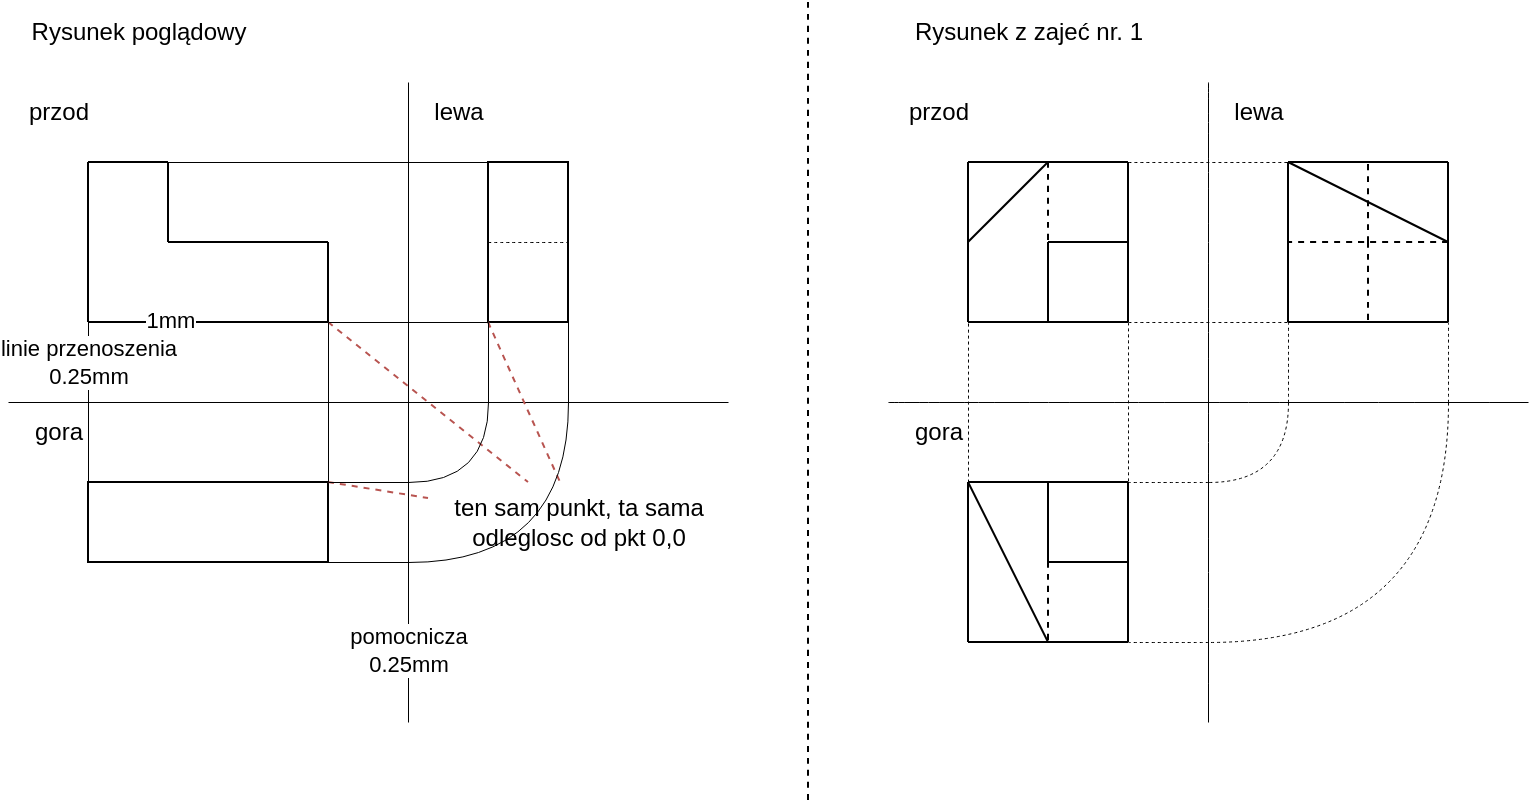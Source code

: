 <mxfile>
    <diagram id="uPF4-ViTZjShGMngCwqQ" name="Page-1">
        <mxGraphModel dx="1339" dy="654" grid="1" gridSize="10" guides="1" tooltips="1" connect="1" arrows="1" fold="1" page="1" pageScale="1" pageWidth="1169" pageHeight="827" math="0" shadow="0">
            <root>
                <mxCell id="0"/>
                <mxCell id="1" parent="0"/>
                <mxCell id="2" value="" style="edgeStyle=none;orthogonalLoop=1;jettySize=auto;html=1;endArrow=none;endFill=0;strokeWidth=0.5;" edge="1" parent="1">
                    <mxGeometry width="100" relative="1" as="geometry">
                        <mxPoint x="240" y="80" as="sourcePoint"/>
                        <mxPoint x="240" y="400" as="targetPoint"/>
                        <Array as="points"/>
                    </mxGeometry>
                </mxCell>
                <mxCell id="3" value="pomocnicza&lt;br&gt;0.25mm" style="edgeLabel;html=1;align=center;verticalAlign=middle;resizable=0;points=[];" vertex="1" connectable="0" parent="2">
                    <mxGeometry x="0.207" y="-1" relative="1" as="geometry">
                        <mxPoint x="1" y="91" as="offset"/>
                    </mxGeometry>
                </mxCell>
                <mxCell id="4" value="" style="edgeStyle=none;orthogonalLoop=1;jettySize=auto;html=1;endArrow=none;endFill=0;strokeWidth=0.5;" edge="1" parent="1">
                    <mxGeometry width="100" relative="1" as="geometry">
                        <mxPoint x="40" y="240" as="sourcePoint"/>
                        <mxPoint x="400" y="240" as="targetPoint"/>
                        <Array as="points"/>
                    </mxGeometry>
                </mxCell>
                <mxCell id="5" value="przod" style="text;html=1;align=center;verticalAlign=middle;resizable=0;points=[];autosize=1;strokeColor=none;fillColor=none;" vertex="1" parent="1">
                    <mxGeometry x="40" y="80" width="50" height="30" as="geometry"/>
                </mxCell>
                <mxCell id="6" value="lewa" style="text;html=1;align=center;verticalAlign=middle;resizable=0;points=[];autosize=1;strokeColor=none;fillColor=none;" vertex="1" parent="1">
                    <mxGeometry x="240" y="80" width="50" height="30" as="geometry"/>
                </mxCell>
                <mxCell id="7" value="gora&lt;br&gt;" style="text;html=1;align=center;verticalAlign=middle;resizable=0;points=[];autosize=1;strokeColor=none;fillColor=none;" vertex="1" parent="1">
                    <mxGeometry x="40" y="240" width="50" height="30" as="geometry"/>
                </mxCell>
                <mxCell id="9" value="" style="whiteSpace=wrap;html=1;" vertex="1" parent="1">
                    <mxGeometry x="280" y="120" width="40" height="80" as="geometry"/>
                </mxCell>
                <mxCell id="10" value="" style="whiteSpace=wrap;html=1;" vertex="1" parent="1">
                    <mxGeometry x="80" y="280" width="120" height="40" as="geometry"/>
                </mxCell>
                <mxCell id="11" value="" style="edgeStyle=none;orthogonalLoop=1;jettySize=auto;html=1;endArrow=none;endFill=0;exitX=1;exitY=0;exitDx=0;exitDy=0;dashed=1;fillColor=#f8cecc;strokeColor=#b85450;" edge="1" parent="1" source="10" target="13">
                    <mxGeometry width="100" relative="1" as="geometry">
                        <mxPoint x="260" y="334" as="sourcePoint"/>
                        <mxPoint x="360" y="334" as="targetPoint"/>
                        <Array as="points"/>
                    </mxGeometry>
                </mxCell>
                <mxCell id="12" value="" style="edgeStyle=none;orthogonalLoop=1;jettySize=auto;html=1;endArrow=none;endFill=0;exitX=1;exitY=1;exitDx=0;exitDy=0;dashed=1;fillColor=#f8cecc;strokeColor=#b85450;" edge="1" parent="1" target="13">
                    <mxGeometry width="100" relative="1" as="geometry">
                        <mxPoint x="200" y="200" as="sourcePoint"/>
                        <mxPoint x="370" y="344" as="targetPoint"/>
                        <Array as="points"/>
                    </mxGeometry>
                </mxCell>
                <mxCell id="13" value="ten sam punkt, ta sama &lt;br&gt;odleglosc od pkt 0,0" style="text;html=1;align=center;verticalAlign=middle;resizable=0;points=[];autosize=1;strokeColor=none;fillColor=none;" vertex="1" parent="1">
                    <mxGeometry x="250" y="280" width="150" height="40" as="geometry"/>
                </mxCell>
                <mxCell id="14" value="" style="edgeStyle=none;orthogonalLoop=1;jettySize=auto;html=1;endArrow=none;endFill=0;exitX=0;exitY=1;exitDx=0;exitDy=0;dashed=1;fillColor=#f8cecc;strokeColor=#b85450;" edge="1" parent="1" source="9" target="13">
                    <mxGeometry width="100" relative="1" as="geometry">
                        <mxPoint x="210" y="290" as="sourcePoint"/>
                        <mxPoint x="370" y="344" as="targetPoint"/>
                        <Array as="points"/>
                    </mxGeometry>
                </mxCell>
                <mxCell id="16" value="" style="edgeStyle=none;orthogonalLoop=1;jettySize=auto;html=1;endArrow=none;endFill=0;entryX=0;entryY=0;entryDx=0;entryDy=0;exitX=0;exitY=1;exitDx=0;exitDy=0;strokeWidth=0.5;" edge="1" parent="1" target="10">
                    <mxGeometry width="100" relative="1" as="geometry">
                        <mxPoint x="80" y="200" as="sourcePoint"/>
                        <mxPoint x="80" y="230" as="targetPoint"/>
                        <Array as="points"/>
                    </mxGeometry>
                </mxCell>
                <mxCell id="17" value="linie przenoszenia&lt;br&gt;0.25mm" style="edgeLabel;html=1;align=center;verticalAlign=middle;resizable=0;points=[];" vertex="1" connectable="0" parent="16">
                    <mxGeometry x="0.55" y="-1" relative="1" as="geometry">
                        <mxPoint x="1" y="-42" as="offset"/>
                    </mxGeometry>
                </mxCell>
                <mxCell id="18" value="" style="edgeStyle=none;orthogonalLoop=1;jettySize=auto;html=1;endArrow=none;endFill=0;entryX=1;entryY=0;entryDx=0;entryDy=0;exitX=1;exitY=1;exitDx=0;exitDy=0;strokeWidth=0.5;" edge="1" parent="1" target="10">
                    <mxGeometry width="100" relative="1" as="geometry">
                        <mxPoint x="200" y="200" as="sourcePoint"/>
                        <mxPoint x="160" y="400" as="targetPoint"/>
                        <Array as="points"/>
                    </mxGeometry>
                </mxCell>
                <mxCell id="19" value="" style="edgeStyle=none;orthogonalLoop=1;jettySize=auto;html=1;endArrow=none;endFill=0;curved=1;strokeWidth=0.5;" edge="1" parent="1">
                    <mxGeometry width="100" relative="1" as="geometry">
                        <mxPoint x="240" y="280" as="sourcePoint"/>
                        <mxPoint x="280" y="240" as="targetPoint"/>
                        <Array as="points">
                            <mxPoint x="280" y="280"/>
                        </Array>
                    </mxGeometry>
                </mxCell>
                <mxCell id="20" value="" style="edgeStyle=none;orthogonalLoop=1;jettySize=auto;html=1;endArrow=none;endFill=0;curved=1;strokeWidth=0.5;" edge="1" parent="1">
                    <mxGeometry width="100" relative="1" as="geometry">
                        <mxPoint x="240" y="320" as="sourcePoint"/>
                        <mxPoint x="320" y="240" as="targetPoint"/>
                        <Array as="points">
                            <mxPoint x="320" y="320"/>
                        </Array>
                    </mxGeometry>
                </mxCell>
                <mxCell id="21" value="" style="edgeStyle=none;orthogonalLoop=1;jettySize=auto;html=1;endArrow=none;endFill=0;entryX=0;entryY=1;entryDx=0;entryDy=0;exitX=1;exitY=1;exitDx=0;exitDy=0;strokeWidth=0.5;" edge="1" parent="1" target="9">
                    <mxGeometry width="100" relative="1" as="geometry">
                        <mxPoint x="200" y="200" as="sourcePoint"/>
                        <mxPoint x="160" y="400" as="targetPoint"/>
                        <Array as="points"/>
                    </mxGeometry>
                </mxCell>
                <mxCell id="22" value="" style="edgeStyle=none;orthogonalLoop=1;jettySize=auto;html=1;endArrow=none;endFill=0;entryX=0;entryY=0;entryDx=0;entryDy=0;exitX=1;exitY=0;exitDx=0;exitDy=0;strokeWidth=0.5;" edge="1" parent="1" target="9">
                    <mxGeometry width="100" relative="1" as="geometry">
                        <mxPoint x="120" y="120" as="sourcePoint"/>
                        <mxPoint x="160" y="400" as="targetPoint"/>
                        <Array as="points"/>
                    </mxGeometry>
                </mxCell>
                <mxCell id="23" value="" style="edgeStyle=none;orthogonalLoop=1;jettySize=auto;html=1;dashed=1;endArrow=none;endFill=0;curved=1;exitX=0;exitY=0.5;exitDx=0;exitDy=0;entryX=1;entryY=0.5;entryDx=0;entryDy=0;strokeWidth=0.5;" edge="1" parent="1" source="9" target="9">
                    <mxGeometry width="100" relative="1" as="geometry">
                        <mxPoint x="340" y="150" as="sourcePoint"/>
                        <mxPoint x="440" y="150" as="targetPoint"/>
                        <Array as="points"/>
                    </mxGeometry>
                </mxCell>
                <mxCell id="24" value="" style="edgeStyle=none;orthogonalLoop=1;jettySize=auto;html=1;endArrow=none;endFill=0;curved=1;" edge="1" parent="1">
                    <mxGeometry width="100" relative="1" as="geometry">
                        <mxPoint x="80" y="200" as="sourcePoint"/>
                        <mxPoint x="80" y="120" as="targetPoint"/>
                        <Array as="points"/>
                    </mxGeometry>
                </mxCell>
                <mxCell id="25" value="" style="edgeStyle=none;orthogonalLoop=1;jettySize=auto;html=1;endArrow=none;endFill=0;curved=1;" edge="1" parent="1">
                    <mxGeometry width="100" relative="1" as="geometry">
                        <mxPoint x="80" y="200" as="sourcePoint"/>
                        <mxPoint x="200" y="200" as="targetPoint"/>
                        <Array as="points"/>
                    </mxGeometry>
                </mxCell>
                <mxCell id="84" value="1mm" style="edgeLabel;html=1;align=center;verticalAlign=middle;resizable=0;points=[];" vertex="1" connectable="0" parent="25">
                    <mxGeometry x="-0.326" y="1" relative="1" as="geometry">
                        <mxPoint as="offset"/>
                    </mxGeometry>
                </mxCell>
                <mxCell id="26" value="" style="edgeStyle=none;orthogonalLoop=1;jettySize=auto;html=1;endArrow=none;endFill=0;curved=1;" edge="1" parent="1">
                    <mxGeometry width="100" relative="1" as="geometry">
                        <mxPoint x="120" y="120" as="sourcePoint"/>
                        <mxPoint x="80" y="120" as="targetPoint"/>
                        <Array as="points"/>
                    </mxGeometry>
                </mxCell>
                <mxCell id="27" value="" style="edgeStyle=none;orthogonalLoop=1;jettySize=auto;html=1;endArrow=none;endFill=0;curved=1;" edge="1" parent="1">
                    <mxGeometry width="100" relative="1" as="geometry">
                        <mxPoint x="120" y="120" as="sourcePoint"/>
                        <mxPoint x="120" y="160" as="targetPoint"/>
                        <Array as="points"/>
                    </mxGeometry>
                </mxCell>
                <mxCell id="28" value="" style="edgeStyle=none;orthogonalLoop=1;jettySize=auto;html=1;endArrow=none;endFill=0;curved=1;" edge="1" parent="1">
                    <mxGeometry width="100" relative="1" as="geometry">
                        <mxPoint x="200" y="160" as="sourcePoint"/>
                        <mxPoint x="120" y="160" as="targetPoint"/>
                        <Array as="points"/>
                    </mxGeometry>
                </mxCell>
                <mxCell id="29" value="" style="edgeStyle=none;orthogonalLoop=1;jettySize=auto;html=1;endArrow=none;endFill=0;curved=1;" edge="1" parent="1">
                    <mxGeometry width="100" relative="1" as="geometry">
                        <mxPoint x="200" y="160" as="sourcePoint"/>
                        <mxPoint x="200" y="200" as="targetPoint"/>
                        <Array as="points"/>
                    </mxGeometry>
                </mxCell>
                <mxCell id="30" value="" style="edgeStyle=none;orthogonalLoop=1;jettySize=auto;html=1;endArrow=none;endFill=0;curved=1;strokeWidth=0.5;" edge="1" parent="1">
                    <mxGeometry width="100" relative="1" as="geometry">
                        <mxPoint x="640" y="80" as="sourcePoint"/>
                        <mxPoint x="640" y="400" as="targetPoint"/>
                        <Array as="points"/>
                    </mxGeometry>
                </mxCell>
                <mxCell id="31" value="" style="edgeStyle=none;orthogonalLoop=1;jettySize=auto;html=1;endArrow=none;endFill=0;curved=1;strokeWidth=0.5;" edge="1" parent="1">
                    <mxGeometry width="100" relative="1" as="geometry">
                        <mxPoint x="480" y="240" as="sourcePoint"/>
                        <mxPoint x="800" y="240" as="targetPoint"/>
                        <Array as="points"/>
                    </mxGeometry>
                </mxCell>
                <mxCell id="32" value="" style="edgeStyle=none;orthogonalLoop=1;jettySize=auto;html=1;endArrow=none;endFill=0;curved=1;" edge="1" parent="1">
                    <mxGeometry width="100" relative="1" as="geometry">
                        <mxPoint x="560" y="200" as="sourcePoint"/>
                        <mxPoint x="600" y="200" as="targetPoint"/>
                        <Array as="points"/>
                    </mxGeometry>
                </mxCell>
                <mxCell id="33" value="" style="edgeStyle=none;orthogonalLoop=1;jettySize=auto;html=1;endArrow=none;endFill=0;curved=1;" edge="1" parent="1">
                    <mxGeometry width="100" relative="1" as="geometry">
                        <mxPoint x="600" y="160" as="sourcePoint"/>
                        <mxPoint x="600.0" y="200" as="targetPoint"/>
                        <Array as="points"/>
                    </mxGeometry>
                </mxCell>
                <mxCell id="34" value="" style="edgeStyle=none;orthogonalLoop=1;jettySize=auto;html=1;endArrow=none;endFill=0;curved=1;" edge="1" parent="1">
                    <mxGeometry width="100" relative="1" as="geometry">
                        <mxPoint x="600.0" y="160" as="sourcePoint"/>
                        <mxPoint x="560" y="160" as="targetPoint"/>
                        <Array as="points"/>
                    </mxGeometry>
                </mxCell>
                <mxCell id="35" value="" style="edgeStyle=none;orthogonalLoop=1;jettySize=auto;html=1;endArrow=none;endFill=0;curved=1;" edge="1" parent="1">
                    <mxGeometry width="100" relative="1" as="geometry">
                        <mxPoint x="560" y="200" as="sourcePoint"/>
                        <mxPoint x="560" y="160" as="targetPoint"/>
                        <Array as="points"/>
                    </mxGeometry>
                </mxCell>
                <mxCell id="36" value="" style="edgeStyle=none;orthogonalLoop=1;jettySize=auto;html=1;endArrow=none;endFill=0;curved=1;" edge="1" parent="1">
                    <mxGeometry width="100" relative="1" as="geometry">
                        <mxPoint x="560" y="200" as="sourcePoint"/>
                        <mxPoint x="520" y="200" as="targetPoint"/>
                        <Array as="points"/>
                    </mxGeometry>
                </mxCell>
                <mxCell id="37" value="" style="edgeStyle=none;orthogonalLoop=1;jettySize=auto;html=1;endArrow=none;endFill=0;curved=1;" edge="1" parent="1">
                    <mxGeometry width="100" relative="1" as="geometry">
                        <mxPoint x="520" y="200" as="sourcePoint"/>
                        <mxPoint x="520" y="160" as="targetPoint"/>
                        <Array as="points"/>
                    </mxGeometry>
                </mxCell>
                <mxCell id="38" value="" style="edgeStyle=none;orthogonalLoop=1;jettySize=auto;html=1;endArrow=none;endFill=0;curved=1;" edge="1" parent="1">
                    <mxGeometry width="100" relative="1" as="geometry">
                        <mxPoint x="560" y="120" as="sourcePoint"/>
                        <mxPoint x="520" y="160" as="targetPoint"/>
                        <Array as="points"/>
                    </mxGeometry>
                </mxCell>
                <mxCell id="39" value="" style="edgeStyle=none;orthogonalLoop=1;jettySize=auto;html=1;endArrow=none;endFill=0;curved=1;" edge="1" parent="1">
                    <mxGeometry width="100" relative="1" as="geometry">
                        <mxPoint x="520" y="120" as="sourcePoint"/>
                        <mxPoint x="520" y="160" as="targetPoint"/>
                        <Array as="points"/>
                    </mxGeometry>
                </mxCell>
                <mxCell id="40" value="" style="edgeStyle=none;orthogonalLoop=1;jettySize=auto;html=1;endArrow=none;endFill=0;curved=1;" edge="1" parent="1">
                    <mxGeometry width="100" relative="1" as="geometry">
                        <mxPoint x="520" y="120" as="sourcePoint"/>
                        <mxPoint x="560" y="120" as="targetPoint"/>
                        <Array as="points"/>
                    </mxGeometry>
                </mxCell>
                <mxCell id="41" value="" style="edgeStyle=none;orthogonalLoop=1;jettySize=auto;html=1;endArrow=none;endFill=0;curved=1;" edge="1" parent="1">
                    <mxGeometry width="100" relative="1" as="geometry">
                        <mxPoint x="600" y="120" as="sourcePoint"/>
                        <mxPoint x="560" y="120" as="targetPoint"/>
                        <Array as="points"/>
                    </mxGeometry>
                </mxCell>
                <mxCell id="42" value="" style="edgeStyle=none;orthogonalLoop=1;jettySize=auto;html=1;endArrow=none;endFill=0;curved=1;" edge="1" parent="1">
                    <mxGeometry width="100" relative="1" as="geometry">
                        <mxPoint x="600.0" y="120" as="sourcePoint"/>
                        <mxPoint x="600" y="160" as="targetPoint"/>
                        <Array as="points"/>
                    </mxGeometry>
                </mxCell>
                <mxCell id="43" value="" style="edgeStyle=none;orthogonalLoop=1;jettySize=auto;html=1;endArrow=none;endFill=0;curved=1;" edge="1" parent="1">
                    <mxGeometry width="100" relative="1" as="geometry">
                        <mxPoint x="560" y="280" as="sourcePoint"/>
                        <mxPoint x="600" y="280" as="targetPoint"/>
                        <Array as="points"/>
                    </mxGeometry>
                </mxCell>
                <mxCell id="44" value="" style="edgeStyle=none;orthogonalLoop=1;jettySize=auto;html=1;endArrow=none;endFill=0;curved=1;" edge="1" parent="1">
                    <mxGeometry width="100" relative="1" as="geometry">
                        <mxPoint x="600" y="320" as="sourcePoint"/>
                        <mxPoint x="600.0" y="280" as="targetPoint"/>
                        <Array as="points"/>
                    </mxGeometry>
                </mxCell>
                <mxCell id="45" value="" style="edgeStyle=none;orthogonalLoop=1;jettySize=auto;html=1;endArrow=none;endFill=0;curved=1;" edge="1" parent="1">
                    <mxGeometry width="100" relative="1" as="geometry">
                        <mxPoint x="600.0" y="320.0" as="sourcePoint"/>
                        <mxPoint x="560" y="320" as="targetPoint"/>
                        <Array as="points"/>
                    </mxGeometry>
                </mxCell>
                <mxCell id="46" value="" style="edgeStyle=none;orthogonalLoop=1;jettySize=auto;html=1;endArrow=none;endFill=0;curved=1;" edge="1" parent="1">
                    <mxGeometry width="100" relative="1" as="geometry">
                        <mxPoint x="560" y="280" as="sourcePoint"/>
                        <mxPoint x="560" y="320.0" as="targetPoint"/>
                        <Array as="points"/>
                    </mxGeometry>
                </mxCell>
                <mxCell id="47" value="" style="edgeStyle=none;orthogonalLoop=1;jettySize=auto;html=1;endArrow=none;endFill=0;curved=1;" edge="1" parent="1">
                    <mxGeometry width="100" relative="1" as="geometry">
                        <mxPoint x="560" y="280" as="sourcePoint"/>
                        <mxPoint x="520" y="280" as="targetPoint"/>
                        <Array as="points"/>
                    </mxGeometry>
                </mxCell>
                <mxCell id="48" value="" style="edgeStyle=none;orthogonalLoop=1;jettySize=auto;html=1;endArrow=none;endFill=0;curved=1;" edge="1" parent="1">
                    <mxGeometry width="100" relative="1" as="geometry">
                        <mxPoint x="560" y="360" as="sourcePoint"/>
                        <mxPoint x="520" y="280" as="targetPoint"/>
                        <Array as="points"/>
                    </mxGeometry>
                </mxCell>
                <mxCell id="49" value="" style="edgeStyle=none;orthogonalLoop=1;jettySize=auto;html=1;endArrow=none;endFill=0;curved=1;" edge="1" parent="1">
                    <mxGeometry width="100" relative="1" as="geometry">
                        <mxPoint x="560" y="360.0" as="sourcePoint"/>
                        <mxPoint x="520" y="360" as="targetPoint"/>
                        <Array as="points"/>
                    </mxGeometry>
                </mxCell>
                <mxCell id="50" value="" style="edgeStyle=none;orthogonalLoop=1;jettySize=auto;html=1;endArrow=none;endFill=0;curved=1;" edge="1" parent="1">
                    <mxGeometry width="100" relative="1" as="geometry">
                        <mxPoint x="520" y="280" as="sourcePoint"/>
                        <mxPoint x="520" y="360.0" as="targetPoint"/>
                        <Array as="points"/>
                    </mxGeometry>
                </mxCell>
                <mxCell id="51" value="" style="edgeStyle=none;orthogonalLoop=1;jettySize=auto;html=1;endArrow=none;endFill=0;curved=1;" edge="1" parent="1">
                    <mxGeometry width="100" relative="1" as="geometry">
                        <mxPoint x="600.0" y="320.0" as="sourcePoint"/>
                        <mxPoint x="600" y="360" as="targetPoint"/>
                        <Array as="points"/>
                    </mxGeometry>
                </mxCell>
                <mxCell id="52" value="" style="edgeStyle=none;orthogonalLoop=1;jettySize=auto;html=1;endArrow=none;endFill=0;curved=1;" edge="1" parent="1">
                    <mxGeometry width="100" relative="1" as="geometry">
                        <mxPoint x="560" y="360" as="sourcePoint"/>
                        <mxPoint x="600.0" y="360.0" as="targetPoint"/>
                        <Array as="points"/>
                    </mxGeometry>
                </mxCell>
                <mxCell id="53" value="" style="edgeStyle=none;orthogonalLoop=1;jettySize=auto;html=1;endArrow=none;endFill=0;curved=1;" edge="1" parent="1">
                    <mxGeometry width="100" relative="1" as="geometry">
                        <mxPoint x="680" y="200" as="sourcePoint"/>
                        <mxPoint x="760" y="200" as="targetPoint"/>
                        <Array as="points"/>
                    </mxGeometry>
                </mxCell>
                <mxCell id="54" value="" style="edgeStyle=none;orthogonalLoop=1;jettySize=auto;html=1;endArrow=none;endFill=0;curved=1;" edge="1" parent="1">
                    <mxGeometry width="100" relative="1" as="geometry">
                        <mxPoint x="680.0" y="200" as="sourcePoint"/>
                        <mxPoint x="680" y="120" as="targetPoint"/>
                        <Array as="points"/>
                    </mxGeometry>
                </mxCell>
                <mxCell id="55" value="" style="edgeStyle=none;orthogonalLoop=1;jettySize=auto;html=1;endArrow=none;endFill=0;curved=1;" edge="1" parent="1">
                    <mxGeometry width="100" relative="1" as="geometry">
                        <mxPoint x="760" y="120" as="sourcePoint"/>
                        <mxPoint x="680.0" y="120" as="targetPoint"/>
                        <Array as="points"/>
                    </mxGeometry>
                </mxCell>
                <mxCell id="56" value="" style="edgeStyle=none;orthogonalLoop=1;jettySize=auto;html=1;endArrow=none;endFill=0;curved=1;" edge="1" parent="1">
                    <mxGeometry width="100" relative="1" as="geometry">
                        <mxPoint x="760.0" y="120" as="sourcePoint"/>
                        <mxPoint x="760" y="200" as="targetPoint"/>
                        <Array as="points"/>
                    </mxGeometry>
                </mxCell>
                <mxCell id="57" value="" style="edgeStyle=none;orthogonalLoop=1;jettySize=auto;html=1;endArrow=none;endFill=0;curved=1;" edge="1" parent="1">
                    <mxGeometry width="100" relative="1" as="geometry">
                        <mxPoint x="760" y="160" as="sourcePoint"/>
                        <mxPoint x="680" y="120" as="targetPoint"/>
                        <Array as="points"/>
                    </mxGeometry>
                </mxCell>
                <mxCell id="58" value="" style="edgeStyle=none;orthogonalLoop=1;jettySize=auto;html=1;endArrow=none;endFill=0;curved=1;dashed=1;" edge="1" parent="1">
                    <mxGeometry width="100" relative="1" as="geometry">
                        <mxPoint x="760.0" y="160" as="sourcePoint"/>
                        <mxPoint x="680" y="160" as="targetPoint"/>
                        <Array as="points"/>
                    </mxGeometry>
                </mxCell>
                <mxCell id="59" value="" style="edgeStyle=none;orthogonalLoop=1;jettySize=auto;html=1;endArrow=none;endFill=0;curved=1;dashed=1;" edge="1" parent="1">
                    <mxGeometry width="100" relative="1" as="geometry">
                        <mxPoint x="720" y="160" as="sourcePoint"/>
                        <mxPoint x="720" y="200" as="targetPoint"/>
                        <Array as="points"/>
                    </mxGeometry>
                </mxCell>
                <mxCell id="60" value="" style="edgeStyle=none;orthogonalLoop=1;jettySize=auto;html=1;endArrow=none;endFill=0;curved=1;strokeWidth=0.5;dashed=1;" edge="1" parent="1">
                    <mxGeometry width="100" relative="1" as="geometry">
                        <mxPoint x="600" y="200" as="sourcePoint"/>
                        <mxPoint x="600" y="280" as="targetPoint"/>
                        <Array as="points"/>
                    </mxGeometry>
                </mxCell>
                <mxCell id="62" value="" style="edgeStyle=none;orthogonalLoop=1;jettySize=auto;html=1;endArrow=none;endFill=0;curved=1;strokeWidth=0.5;dashed=1;" edge="1" parent="1">
                    <mxGeometry width="100" relative="1" as="geometry">
                        <mxPoint x="520" y="280" as="sourcePoint"/>
                        <mxPoint x="520" y="200" as="targetPoint"/>
                        <Array as="points"/>
                    </mxGeometry>
                </mxCell>
                <mxCell id="63" value="" style="edgeStyle=none;orthogonalLoop=1;jettySize=auto;html=1;endArrow=none;endFill=0;curved=1;strokeWidth=0.5;dashed=1;" edge="1" parent="1">
                    <mxGeometry width="100" relative="1" as="geometry">
                        <mxPoint x="600.0" y="200" as="sourcePoint"/>
                        <mxPoint x="680" y="200" as="targetPoint"/>
                        <Array as="points"/>
                    </mxGeometry>
                </mxCell>
                <mxCell id="65" value="" style="edgeStyle=none;orthogonalLoop=1;jettySize=auto;html=1;endArrow=none;endFill=0;curved=1;strokeWidth=0.5;dashed=1;" edge="1" parent="1">
                    <mxGeometry width="100" relative="1" as="geometry">
                        <mxPoint x="600.0" y="120" as="sourcePoint"/>
                        <mxPoint x="680" y="120" as="targetPoint"/>
                        <Array as="points"/>
                    </mxGeometry>
                </mxCell>
                <mxCell id="66" value="" style="edgeStyle=none;orthogonalLoop=1;jettySize=auto;html=1;endArrow=none;endFill=0;curved=1;strokeWidth=0.5;dashed=1;" edge="1" parent="1">
                    <mxGeometry width="100" relative="1" as="geometry">
                        <mxPoint x="680" y="240" as="sourcePoint"/>
                        <mxPoint x="640" y="280" as="targetPoint"/>
                        <Array as="points">
                            <mxPoint x="680" y="280"/>
                        </Array>
                    </mxGeometry>
                </mxCell>
                <mxCell id="67" value="" style="edgeStyle=none;orthogonalLoop=1;jettySize=auto;html=1;endArrow=none;endFill=0;curved=1;strokeWidth=0.5;dashed=1;" edge="1" parent="1">
                    <mxGeometry width="100" relative="1" as="geometry">
                        <mxPoint x="760" y="240" as="sourcePoint"/>
                        <mxPoint x="640" y="360" as="targetPoint"/>
                        <Array as="points">
                            <mxPoint x="760" y="360"/>
                        </Array>
                    </mxGeometry>
                </mxCell>
                <mxCell id="68" value="" style="edgeStyle=none;orthogonalLoop=1;jettySize=auto;html=1;dashed=1;endArrow=none;endFill=0;curved=1;" edge="1" parent="1">
                    <mxGeometry width="100" relative="1" as="geometry">
                        <mxPoint x="560" y="320" as="sourcePoint"/>
                        <mxPoint x="560" y="360" as="targetPoint"/>
                        <Array as="points"/>
                    </mxGeometry>
                </mxCell>
                <mxCell id="69" value="" style="edgeStyle=none;orthogonalLoop=1;jettySize=auto;html=1;dashed=1;endArrow=none;endFill=0;curved=1;" edge="1" parent="1">
                    <mxGeometry width="100" relative="1" as="geometry">
                        <mxPoint x="560" y="120" as="sourcePoint"/>
                        <mxPoint x="560" y="160" as="targetPoint"/>
                        <Array as="points"/>
                    </mxGeometry>
                </mxCell>
                <mxCell id="70" value="" style="edgeStyle=none;orthogonalLoop=1;jettySize=auto;html=1;dashed=1;endArrow=none;endFill=0;curved=1;" edge="1" parent="1">
                    <mxGeometry width="100" relative="1" as="geometry">
                        <mxPoint x="720" y="160" as="sourcePoint"/>
                        <mxPoint x="720" y="120" as="targetPoint"/>
                        <Array as="points"/>
                    </mxGeometry>
                </mxCell>
                <mxCell id="71" value="przod" style="text;html=1;align=center;verticalAlign=middle;resizable=0;points=[];autosize=1;strokeColor=none;fillColor=none;" vertex="1" parent="1">
                    <mxGeometry x="480" y="80" width="50" height="30" as="geometry"/>
                </mxCell>
                <mxCell id="72" value="lewa" style="text;html=1;align=center;verticalAlign=middle;resizable=0;points=[];autosize=1;strokeColor=none;fillColor=none;" vertex="1" parent="1">
                    <mxGeometry x="640" y="80" width="50" height="30" as="geometry"/>
                </mxCell>
                <mxCell id="73" value="gora&lt;br&gt;" style="text;html=1;align=center;verticalAlign=middle;resizable=0;points=[];autosize=1;strokeColor=none;fillColor=none;" vertex="1" parent="1">
                    <mxGeometry x="480" y="240" width="50" height="30" as="geometry"/>
                </mxCell>
                <mxCell id="74" value="" style="edgeStyle=none;orthogonalLoop=1;jettySize=auto;html=1;dashed=1;endArrow=none;endFill=0;curved=1;" edge="1" parent="1">
                    <mxGeometry width="100" relative="1" as="geometry">
                        <mxPoint x="440" y="40" as="sourcePoint"/>
                        <mxPoint x="440" y="440" as="targetPoint"/>
                        <Array as="points"/>
                    </mxGeometry>
                </mxCell>
                <mxCell id="76" value="" style="edgeStyle=none;orthogonalLoop=1;jettySize=auto;html=1;endArrow=none;endFill=0;curved=1;strokeWidth=0.5;dashed=1;" edge="1" parent="1">
                    <mxGeometry width="100" relative="1" as="geometry">
                        <mxPoint x="640" y="280" as="sourcePoint"/>
                        <mxPoint x="600" y="280" as="targetPoint"/>
                        <Array as="points"/>
                    </mxGeometry>
                </mxCell>
                <mxCell id="77" value="" style="edgeStyle=none;orthogonalLoop=1;jettySize=auto;html=1;endArrow=none;endFill=0;curved=1;strokeWidth=0.5;dashed=1;" edge="1" parent="1">
                    <mxGeometry width="100" relative="1" as="geometry">
                        <mxPoint x="640" y="360" as="sourcePoint"/>
                        <mxPoint x="600" y="360" as="targetPoint"/>
                        <Array as="points"/>
                    </mxGeometry>
                </mxCell>
                <mxCell id="78" value="" style="edgeStyle=none;orthogonalLoop=1;jettySize=auto;html=1;endArrow=none;endFill=0;curved=1;strokeWidth=0.5;dashed=1;" edge="1" parent="1">
                    <mxGeometry width="100" relative="1" as="geometry">
                        <mxPoint x="680" y="240" as="sourcePoint"/>
                        <mxPoint x="680" y="200" as="targetPoint"/>
                        <Array as="points"/>
                    </mxGeometry>
                </mxCell>
                <mxCell id="79" value="" style="edgeStyle=none;orthogonalLoop=1;jettySize=auto;html=1;endArrow=none;endFill=0;curved=1;strokeWidth=0.5;dashed=1;" edge="1" parent="1">
                    <mxGeometry width="100" relative="1" as="geometry">
                        <mxPoint x="760" y="240" as="sourcePoint"/>
                        <mxPoint x="760" y="200" as="targetPoint"/>
                        <Array as="points"/>
                    </mxGeometry>
                </mxCell>
                <mxCell id="80" value="" style="edgeStyle=none;orthogonalLoop=1;jettySize=auto;html=1;endArrow=none;endFill=0;entryX=0;entryY=1;entryDx=0;entryDy=0;strokeWidth=0.5;" edge="1" parent="1" target="9">
                    <mxGeometry width="100" relative="1" as="geometry">
                        <mxPoint x="280" y="240" as="sourcePoint"/>
                        <mxPoint x="280.0" y="200" as="targetPoint"/>
                        <Array as="points"/>
                    </mxGeometry>
                </mxCell>
                <mxCell id="81" value="" style="edgeStyle=none;orthogonalLoop=1;jettySize=auto;html=1;endArrow=none;endFill=0;entryX=1;entryY=1;entryDx=0;entryDy=0;strokeWidth=0.5;" edge="1" parent="1" target="9">
                    <mxGeometry width="100" relative="1" as="geometry">
                        <mxPoint x="320" y="240" as="sourcePoint"/>
                        <mxPoint x="280.0" y="200" as="targetPoint"/>
                        <Array as="points"/>
                    </mxGeometry>
                </mxCell>
                <mxCell id="82" value="" style="edgeStyle=none;orthogonalLoop=1;jettySize=auto;html=1;endArrow=none;endFill=0;entryX=1;entryY=0;entryDx=0;entryDy=0;strokeWidth=0.5;" edge="1" parent="1" target="10">
                    <mxGeometry width="100" relative="1" as="geometry">
                        <mxPoint x="240" y="280" as="sourcePoint"/>
                        <mxPoint x="200.0" y="280" as="targetPoint"/>
                        <Array as="points"/>
                    </mxGeometry>
                </mxCell>
                <mxCell id="83" value="" style="edgeStyle=none;orthogonalLoop=1;jettySize=auto;html=1;endArrow=none;endFill=0;entryX=1;entryY=1;entryDx=0;entryDy=0;strokeWidth=0.5;" edge="1" parent="1" target="10">
                    <mxGeometry width="100" relative="1" as="geometry">
                        <mxPoint x="240" y="320" as="sourcePoint"/>
                        <mxPoint x="200.0" y="280" as="targetPoint"/>
                        <Array as="points"/>
                    </mxGeometry>
                </mxCell>
                <mxCell id="85" value="Rysunek poglądowy" style="text;html=1;align=center;verticalAlign=middle;resizable=0;points=[];autosize=1;strokeColor=none;fillColor=none;" vertex="1" parent="1">
                    <mxGeometry x="40" y="40" width="130" height="30" as="geometry"/>
                </mxCell>
                <mxCell id="86" value="Rysunek z zajeć nr. 1" style="text;html=1;align=center;verticalAlign=middle;resizable=0;points=[];autosize=1;strokeColor=none;fillColor=none;" vertex="1" parent="1">
                    <mxGeometry x="480" y="40" width="140" height="30" as="geometry"/>
                </mxCell>
            </root>
        </mxGraphModel>
    </diagram>
</mxfile>
